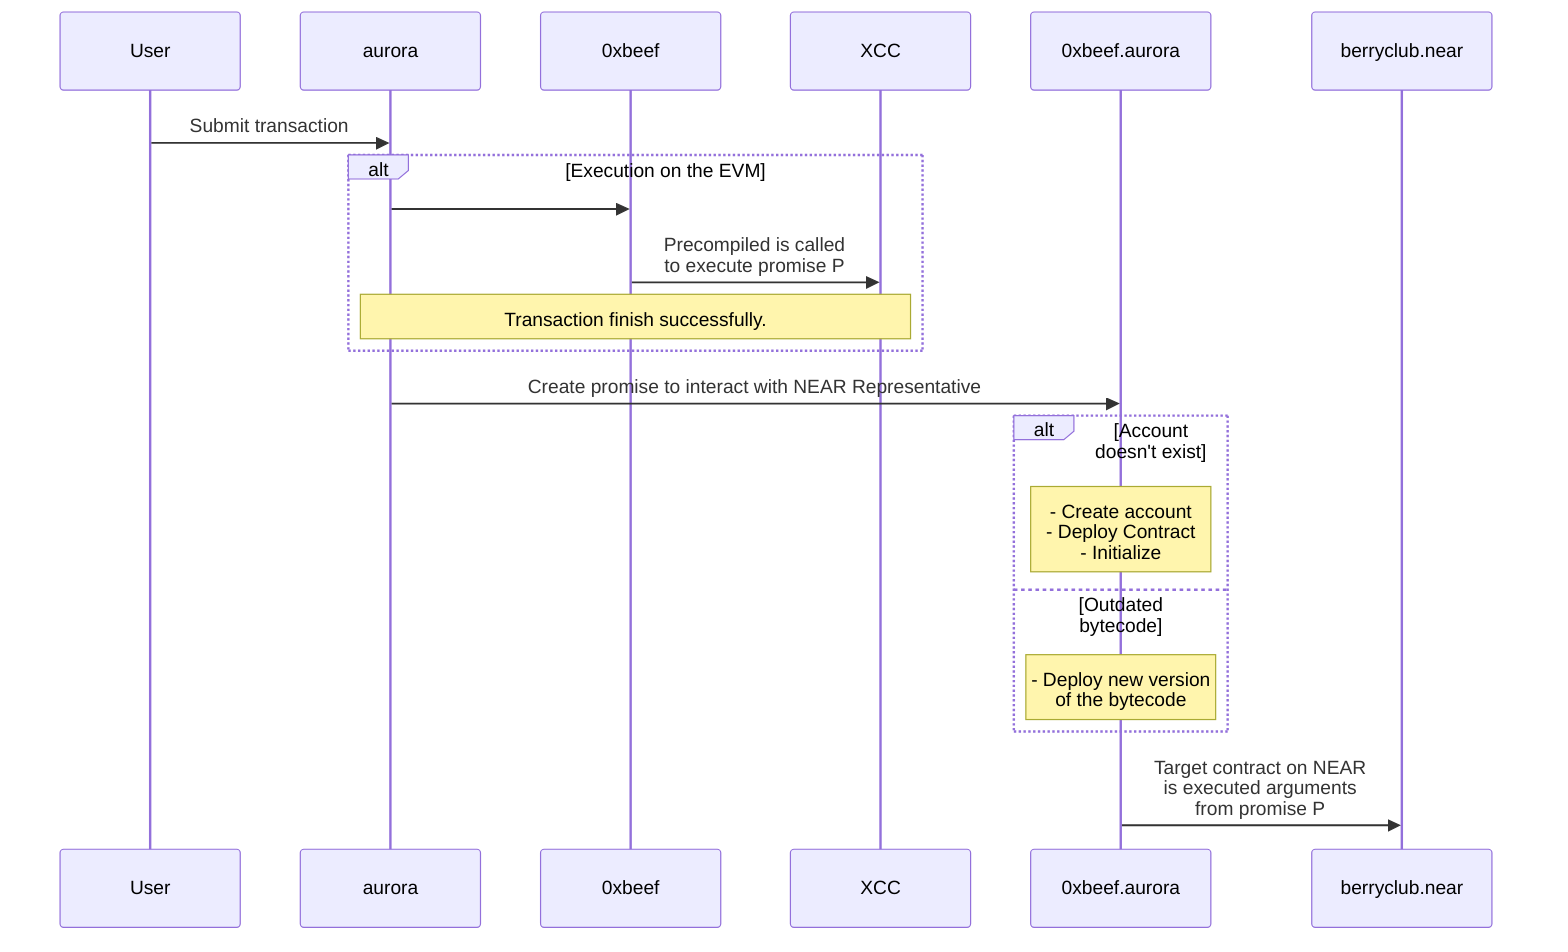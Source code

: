 sequenceDiagram
    participant User
    participant aurora
    participant 0xbeef
    participant XCC
    participant 0xbeef.aurora
    participant berryclub.near

    User ->> aurora: Submit transaction
    alt Execution on the EVM
        aurora ->> 0xbeef:
        0xbeef ->> XCC: Precompiled is called <br> to execute promise P
        Note over aurora,XCC: Transaction finish successfully.
    end

    aurora ->> 0xbeef.aurora: Create promise to interact with NEAR Representative

    alt Account doesn't exist
        Note over 0xbeef.aurora: - Create account <br> - Deploy Contract <br> - Initialize
    else Outdated bytecode

        Note over 0xbeef.aurora: - Deploy new version <br> of the bytecode
    end


    0xbeef.aurora ->> berryclub.near: Target contract on NEAR <br> is executed arguments <br> from promise P